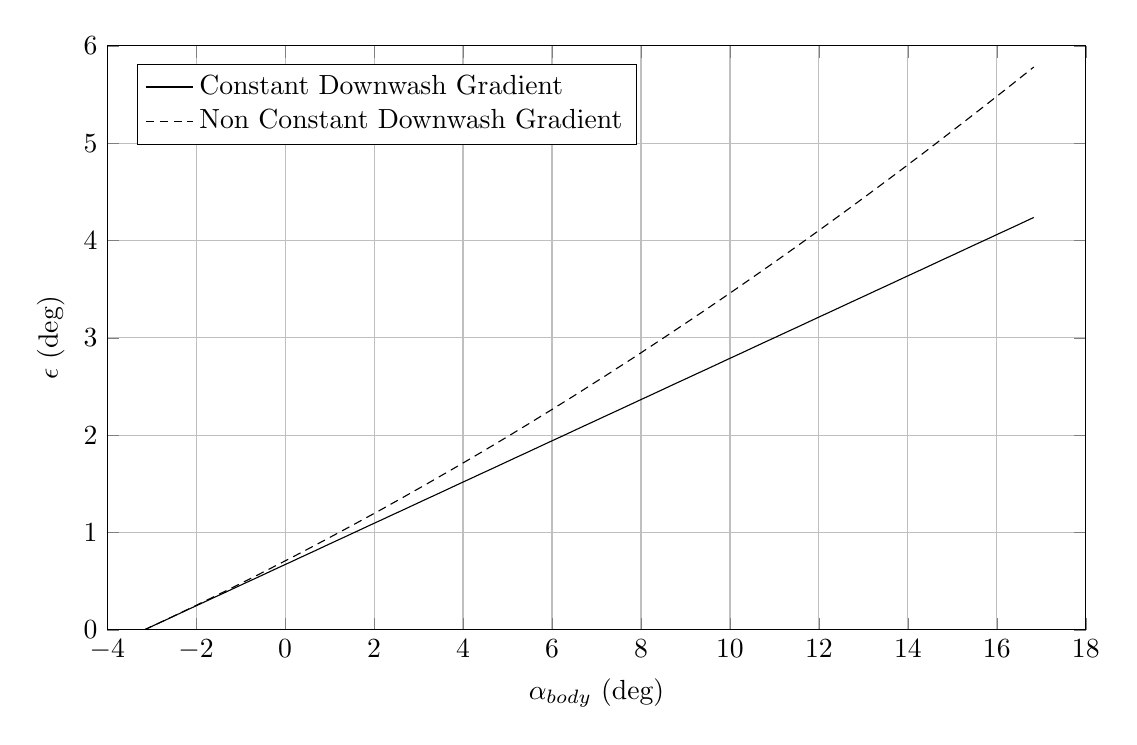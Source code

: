 %Epsilon vs Alpha Body NEW
\begin{tikzpicture}

\begin{axis}[
width=14.01cm,
height=9cm,
scaled ticks=false, tick label style={/pgf/number format/fixed},
xmin=-4,
xmax=18,
xlabel={$\alpha_{body}$ (deg)},
xmajorgrids,
ymin=0.0,
ymax=6,
ylabel={$\epsilon$ (deg)},
ymajorgrids,
legend style={at={(0.03,0.9)},anchor=west,draw=black,fill=white,legend cell align=left},
legend entries = {Constant Downwash Gradient\\Non Constant Downwash Gradient\\}
]

\addplot [
color=black,
solid
]
table[row sep=crcr]{
-3.17	0.0\\
-2.916	0.054\\
-2.663	0.107\\
-2.41	0.161\\
-2.157	0.215\\
-1.904	0.268\\
-1.651	0.322\\
-1.397	0.375\\
-1.144	0.429\\
-0.891	0.483\\
-0.638	0.536\\
-0.385	0.59\\
-0.132	0.644\\
0.122	0.697\\
0.375	0.751\\
0.628	0.804\\
0.881	0.858\\
1.134	0.912\\
1.387	0.965\\
1.641	1.019\\
1.894	1.073\\
2.147	1.126\\
2.4	1.18\\
2.653	1.233\\
2.906	1.287\\
3.16	1.341\\
3.413	1.394\\
3.666	1.448\\
3.919	1.502\\
4.172	1.555\\
4.425	1.609\\
4.679	1.662\\
4.932	1.716\\
5.185	1.77\\
5.438	1.823\\
5.691	1.877\\
5.944	1.931\\
6.198	1.984\\
6.451	2.038\\
6.704	2.092\\
6.957	2.145\\
7.21	2.199\\
7.463	2.252\\
7.717	2.306\\
7.97	2.36\\
8.223	2.413\\
8.476	2.467\\
8.729	2.521\\
8.982	2.574\\
9.236	2.628\\
9.489	2.681\\
9.742	2.735\\
9.995	2.789\\
10.248	2.842\\
10.501	2.896\\
10.754	2.95\\
11.008	3.003\\
11.261	3.057\\
11.514	3.11\\
11.767	3.164\\
12.02	3.218\\
12.273	3.271\\
12.527	3.325\\
12.78	3.379\\
13.033	3.432\\
13.286	3.486\\
13.539	3.539\\
13.792	3.593\\
14.046	3.647\\
14.299	3.7\\
14.552	3.754\\
14.805	3.808\\
15.058	3.861\\
15.311	3.915\\
15.565	3.969\\
15.818	4.022\\
16.071	4.076\\
16.324	4.129\\
16.577	4.183\\
16.83	4.237\\
};

\addplot [
color=black,
densely dashed
]
table[row sep=crcr]{
-3.17	0.0\\
-2.916	0.054\\
-2.663	0.108\\
-2.41	0.163\\
-2.157	0.218\\
-1.904	0.274\\
-1.651	0.33\\
-1.397	0.387\\
-1.144	0.444\\
-0.891	0.502\\
-0.638	0.56\\
-0.385	0.619\\
-0.132	0.678\\
0.122	0.738\\
0.375	0.798\\
0.628	0.859\\
0.881	0.92\\
1.134	0.982\\
1.387	1.044\\
1.641	1.107\\
1.894	1.17\\
2.147	1.233\\
2.4	1.298\\
2.653	1.362\\
2.906	1.428\\
3.16	1.493\\
3.413	1.56\\
3.666	1.626\\
3.919	1.693\\
4.172	1.761\\
4.425	1.829\\
4.679	1.898\\
4.932	1.967\\
5.185	2.037\\
5.438	2.107\\
5.691	2.178\\
5.944	2.249\\
6.198	2.321\\
6.451	2.393\\
6.704	2.466\\
6.957	2.54\\
7.21	2.613\\
7.463	2.688\\
7.717	2.762\\
7.97	2.838\\
8.223	2.914\\
8.476	2.99\\
8.729	3.067\\
8.982	3.144\\
9.236	3.222\\
9.489	3.3\\
9.742	3.379\\
9.995	3.458\\
10.248	3.538\\
10.501	3.618\\
10.754	3.699\\
11.008	3.78\\
11.261	3.862\\
11.514	3.944\\
11.767	4.027\\
12.02	4.11\\
12.273	4.194\\
12.527	4.278\\
12.78	4.363\\
13.033	4.448\\
13.286	4.534\\
13.539	4.62\\
13.792	4.706\\
14.046	4.794\\
14.299	4.881\\
14.552	4.969\\
14.805	5.058\\
15.058	5.147\\
15.311	5.236\\
15.565	5.326\\
15.818	5.416\\
16.071	5.507\\
16.324	5.598\\
16.577	5.69\\
16.83	5.782\\
};
\end{axis}
\end{tikzpicture}%

